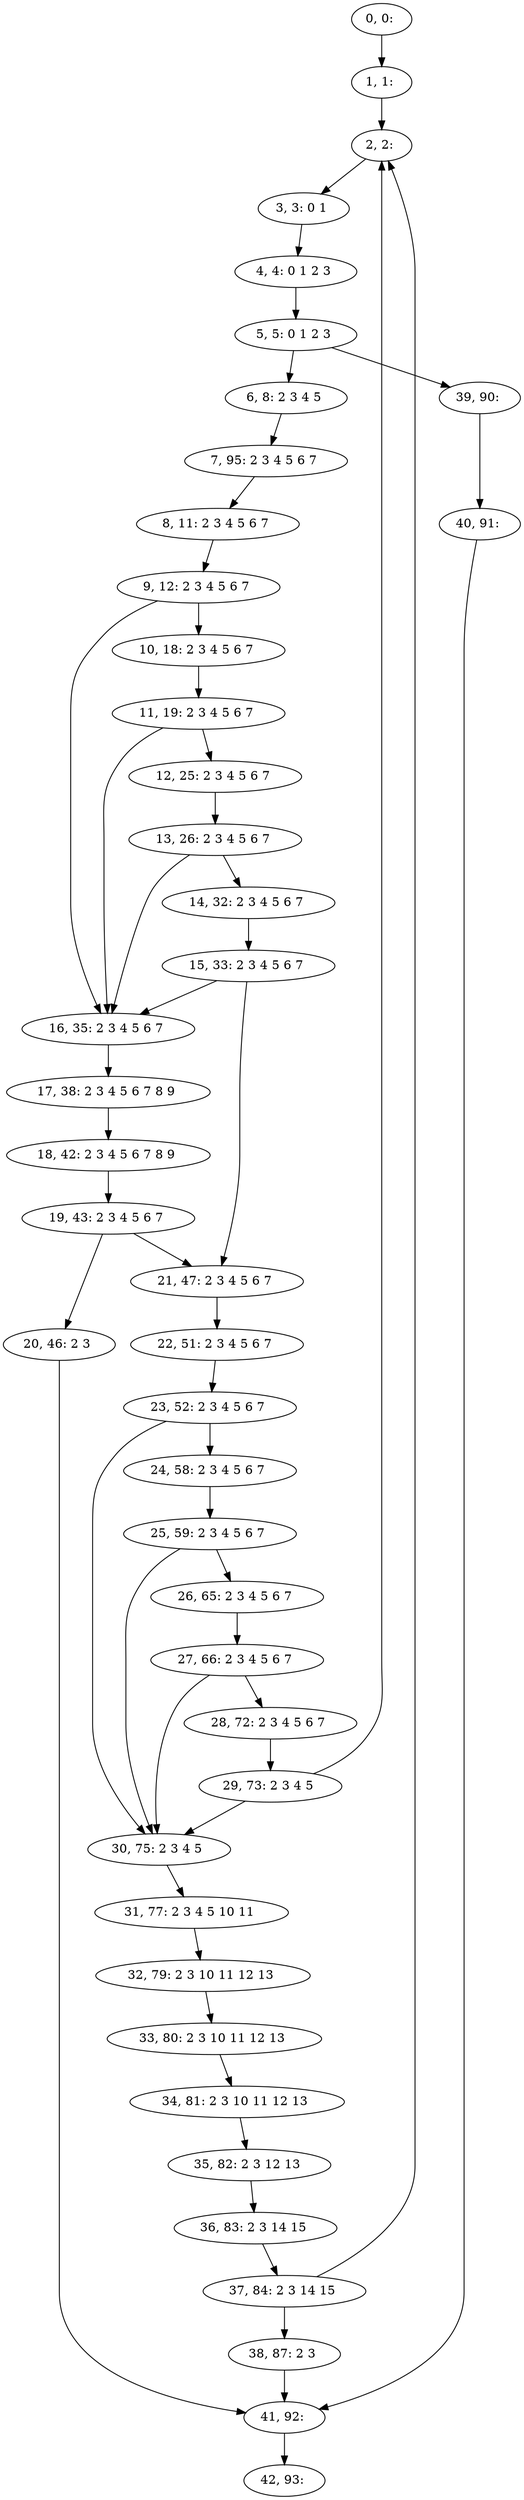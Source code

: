 digraph G {
0[label="0, 0: "];
1[label="1, 1: "];
2[label="2, 2: "];
3[label="3, 3: 0 1 "];
4[label="4, 4: 0 1 2 3 "];
5[label="5, 5: 0 1 2 3 "];
6[label="6, 8: 2 3 4 5 "];
7[label="7, 95: 2 3 4 5 6 7 "];
8[label="8, 11: 2 3 4 5 6 7 "];
9[label="9, 12: 2 3 4 5 6 7 "];
10[label="10, 18: 2 3 4 5 6 7 "];
11[label="11, 19: 2 3 4 5 6 7 "];
12[label="12, 25: 2 3 4 5 6 7 "];
13[label="13, 26: 2 3 4 5 6 7 "];
14[label="14, 32: 2 3 4 5 6 7 "];
15[label="15, 33: 2 3 4 5 6 7 "];
16[label="16, 35: 2 3 4 5 6 7 "];
17[label="17, 38: 2 3 4 5 6 7 8 9 "];
18[label="18, 42: 2 3 4 5 6 7 8 9 "];
19[label="19, 43: 2 3 4 5 6 7 "];
20[label="20, 46: 2 3 "];
21[label="21, 47: 2 3 4 5 6 7 "];
22[label="22, 51: 2 3 4 5 6 7 "];
23[label="23, 52: 2 3 4 5 6 7 "];
24[label="24, 58: 2 3 4 5 6 7 "];
25[label="25, 59: 2 3 4 5 6 7 "];
26[label="26, 65: 2 3 4 5 6 7 "];
27[label="27, 66: 2 3 4 5 6 7 "];
28[label="28, 72: 2 3 4 5 6 7 "];
29[label="29, 73: 2 3 4 5 "];
30[label="30, 75: 2 3 4 5 "];
31[label="31, 77: 2 3 4 5 10 11 "];
32[label="32, 79: 2 3 10 11 12 13 "];
33[label="33, 80: 2 3 10 11 12 13 "];
34[label="34, 81: 2 3 10 11 12 13 "];
35[label="35, 82: 2 3 12 13 "];
36[label="36, 83: 2 3 14 15 "];
37[label="37, 84: 2 3 14 15 "];
38[label="38, 87: 2 3 "];
39[label="39, 90: "];
40[label="40, 91: "];
41[label="41, 92: "];
42[label="42, 93: "];
0->1 ;
1->2 ;
2->3 ;
3->4 ;
4->5 ;
5->6 ;
5->39 ;
6->7 ;
7->8 ;
8->9 ;
9->10 ;
9->16 ;
10->11 ;
11->12 ;
11->16 ;
12->13 ;
13->14 ;
13->16 ;
14->15 ;
15->16 ;
15->21 ;
16->17 ;
17->18 ;
18->19 ;
19->20 ;
19->21 ;
20->41 ;
21->22 ;
22->23 ;
23->24 ;
23->30 ;
24->25 ;
25->26 ;
25->30 ;
26->27 ;
27->28 ;
27->30 ;
28->29 ;
29->30 ;
29->2 ;
30->31 ;
31->32 ;
32->33 ;
33->34 ;
34->35 ;
35->36 ;
36->37 ;
37->38 ;
37->2 ;
38->41 ;
39->40 ;
40->41 ;
41->42 ;
}
